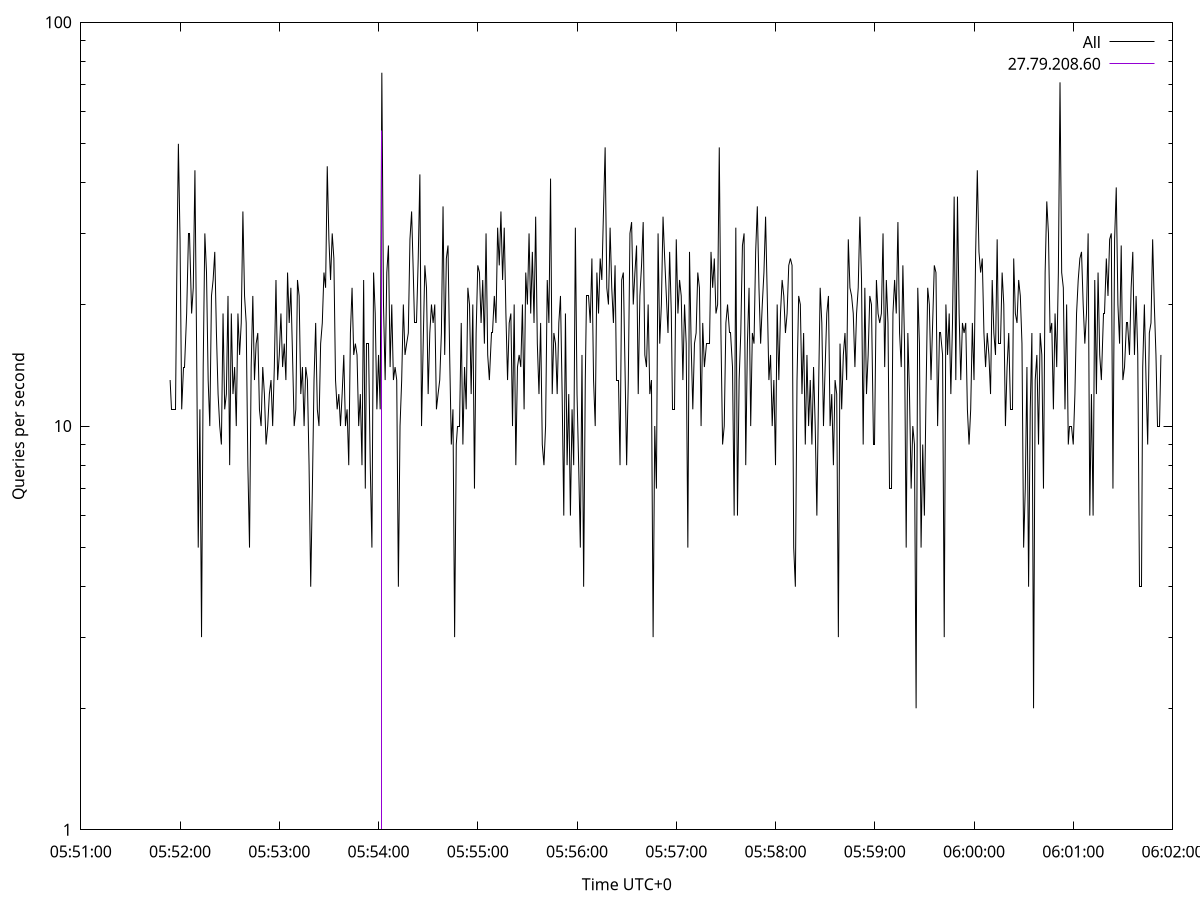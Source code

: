 set terminal pngcairo size 1024,768
set output 'Sun Jan  7 12:51:54 2024.png'
set ylabel 'Queries per second'
set xlabel 'Time UTC+0'
set xdata time
set timefmt "%s"
set log y
plot \
'-' using 1:2 linecolor 0 linetype 2 with lines title 'All', \
'-' using 1:2 linecolor 1 linetype 3 with impulses title "27.79.208.60"
1704606714 13
1704606715 11
1704606716 11
1704606717 11
1704606718 23
1704606719 50
1704606720 29
1704606721 11
1704606722 14
1704606723 14
1704606724 19
1704606725 30
1704606726 30
1704606727 19
1704606728 22
1704606729 43
1704606730 16
1704606731 5
1704606732 11
1704606733 3
1704606734 14
1704606735 30
1704606736 24
1704606737 13
1704606738 10
1704606739 21
1704606740 23
1704606741 27
1704606742 17
1704606743 12
1704606744 10
1704606745 9
1704606746 19
1704606747 11
1704606748 12
1704606749 21
1704606750 8
1704606751 19
1704606752 12
1704606753 14
1704606754 10
1704606755 19
1704606756 15
1704606757 18
1704606758 34
1704606759 21
1704606760 18
1704606761 8
1704606762 5
1704606763 14
1704606764 21
1704606765 13
1704606766 16
1704606767 17
1704606768 11
1704606769 10
1704606770 14
1704606771 12
1704606772 9
1704606773 10
1704606774 12
1704606775 13
1704606776 10
1704606777 14
1704606778 23
1704606779 13
1704606780 15
1704606781 19
1704606782 14
1704606783 16
1704606784 13
1704606785 24
1704606786 18
1704606787 22
1704606788 15
1704606789 10
1704606790 11
1704606791 23
1704606792 21
1704606793 12
1704606794 14
1704606795 10
1704606796 14
1704606797 13
1704606798 8
1704606799 4
1704606800 7
1704606801 13
1704606802 18
1704606803 11
1704606804 10
1704606805 16
1704606806 18
1704606807 24
1704606808 22
1704606809 44
1704606810 29
1704606811 23
1704606812 30
1704606813 26
1704606814 13
1704606815 11
1704606816 12
1704606817 10
1704606818 12
1704606819 15
1704606820 10
1704606821 11
1704606822 8
1704606823 17
1704606824 22
1704606825 15
1704606826 16
1704606827 15
1704606828 10
1704606829 12
1704606830 8
1704606831 23
1704606832 7
1704606833 16
1704606834 16
1704606835 8
1704606836 5
1704606837 24
1704606838 19
1704606839 11
1704606840 15
1704606841 11
1704606842 75
1704606843 20
1704606844 13
1704606845 24
1704606846 28
1704606847 14
1704606848 20
1704606849 13
1704606850 14
1704606851 13
1704606852 4
1704606853 10
1704606854 13
1704606855 20
1704606856 15
1704606857 16
1704606858 17
1704606859 29
1704606860 34
1704606861 24
1704606862 18
1704606863 18
1704606864 26
1704606865 42
1704606866 10
1704606867 16
1704606868 25
1704606869 22
1704606870 12
1704606871 17
1704606872 20
1704606873 18
1704606874 20
1704606875 11
1704606876 12
1704606877 13
1704606878 17
1704606879 35
1704606880 15
1704606881 26
1704606882 28
1704606883 15
1704606884 9
1704606885 11
1704606886 3
1704606887 9
1704606888 10
1704606889 10
1704606890 18
1704606891 9
1704606892 14
1704606893 11
1704606894 22
1704606895 20
1704606896 12
1704606897 20
1704606898 7
1704606899 17
1704606900 25
1704606901 24
1704606902 18
1704606903 23
1704606904 16
1704606905 30
1704606906 15
1704606907 13
1704606908 17
1704606909 17
1704606910 21
1704606911 18
1704606912 31
1704606913 25
1704606914 34
1704606915 23
1704606916 31
1704606917 19
1704606918 13
1704606919 18
1704606920 19
1704606921 10
1704606922 20
1704606923 8
1704606924 14
1704606925 15
1704606926 14
1704606927 20
1704606928 11
1704606929 24
1704606930 20
1704606931 30
1704606932 19
1704606933 27
1704606934 18
1704606935 33
1704606936 16
1704606937 12
1704606938 18
1704606939 9
1704606940 8
1704606941 10
1704606942 23
1704606943 18
1704606944 41
1704606945 12
1704606946 17
1704606947 16
1704606948 12
1704606949 18
1704606950 21
1704606951 12
1704606952 6
1704606953 19
1704606954 8
1704606955 12
1704606956 6
1704606957 11
1704606958 8
1704606959 31
1704606960 12
1704606961 8
1704606962 5
1704606963 15
1704606964 4
1704606965 13
1704606966 21
1704606967 21
1704606968 18
1704606969 26
1704606970 13
1704606971 10
1704606972 24
1704606973 19
1704606974 26
1704606975 23
1704606976 34
1704606977 49
1704606978 22
1704606979 20
1704606980 31
1704606981 22
1704606982 18
1704606983 25
1704606984 13
1704606985 13
1704606986 8
1704606987 23
1704606988 24
1704606989 14
1704606990 8
1704606991 13
1704606992 30
1704606993 32
1704606994 20
1704606995 24
1704606996 28
1704606997 12
1704606998 21
1704606999 25
1704607000 32
1704607001 15
1704607002 14
1704607003 20
1704607004 12
1704607005 13
1704607006 3
1704607007 10
1704607008 7
1704607009 30
1704607010 16
1704607011 20
1704607012 33
1704607013 26
1704607014 21
1704607015 17
1704607016 27
1704607017 19
1704607018 11
1704607019 11
1704607020 29
1704607021 19
1704607022 23
1704607023 21
1704607024 13
1704607025 20
1704607026 16
1704607027 5
1704607028 27
1704607029 16
1704607030 11
1704607031 16
1704607032 17
1704607033 24
1704607034 22
1704607035 10
1704607036 18
1704607037 14
1704607038 16
1704607039 16
1704607040 16
1704607041 27
1704607042 22
1704607043 26
1704607044 19
1704607045 20
1704607046 49
1704607047 17
1704607048 9
1704607049 10
1704607050 18
1704607051 20
1704607052 17
1704607053 17
1704607054 14
1704607055 6
1704607056 31
1704607057 6
1704607058 13
1704607059 17
1704607060 28
1704607061 30
1704607062 8
1704607063 16
1704607064 22
1704607065 10
1704607066 17
1704607067 16
1704607068 27
1704607069 35
1704607070 22
1704607071 16
1704607072 20
1704607073 24
1704607074 33
1704607075 21
1704607076 13
1704607077 15
1704607078 10
1704607079 13
1704607080 8
1704607081 20
1704607082 13
1704607083 19
1704607084 23
1704607085 21
1704607086 17
1704607087 19
1704607088 25
1704607089 26
1704607090 25
1704607091 5
1704607092 4
1704607093 13
1704607094 21
1704607095 20
1704607096 12
1704607097 17
1704607098 9
1704607099 15
1704607100 10
1704607101 13
1704607102 9
1704607103 14
1704607104 10
1704607105 6
1704607106 12
1704607107 22
1704607108 18
1704607109 10
1704607110 14
1704607111 19
1704607112 21
1704607113 10
1704607114 12
1704607115 8
1704607116 13
1704607117 12
1704607118 3
1704607119 16
1704607120 11
1704607121 15
1704607122 17
1704607123 13
1704607124 29
1704607125 22
1704607126 21
1704607127 19
1704607128 14
1704607129 19
1704607130 22
1704607131 33
1704607132 23
1704607133 9
1704607134 22
1704607135 12
1704607136 15
1704607137 21
1704607138 20
1704607139 9
1704607140 9
1704607141 23
1704607142 19
1704607143 18
1704607144 19
1704607145 30
1704607146 14
1704607147 23
1704607148 18
1704607149 7
1704607150 7
1704607151 19
1704607152 23
1704607153 19
1704607154 32
1704607155 17
1704607156 14
1704607157 25
1704607158 16
1704607159 5
1704607160 17
1704607161 12
1704607162 7
1704607163 10
1704607164 9
1704607165 2
1704607166 22
1704607167 16
1704607168 5
1704607169 9
1704607170 6
1704607171 12
1704607172 22
1704607173 20
1704607174 13
1704607175 18
1704607176 25
1704607177 24
1704607178 10
1704607179 17
1704607180 17
1704607181 15
1704607182 3
1704607183 20
1704607184 15
1704607185 19
1704607186 12
1704607187 18
1704607188 37
1704607189 13
1704607190 37
1704607191 19
1704607192 13
1704607193 18
1704607194 17
1704607195 18
1704607196 11
1704607197 9
1704607198 11
1704607199 18
1704607200 13
1704607201 27
1704607202 43
1704607203 27
1704607204 24
1704607205 26
1704607206 17
1704607207 14
1704607208 17
1704607209 15
1704607210 12
1704607211 23
1704607212 17
1704607213 15
1704607214 29
1704607215 16
1704607216 16
1704607217 24
1704607218 20
1704607219 10
1704607220 14
1704607221 17
1704607222 11
1704607223 11
1704607224 26
1704607225 19
1704607226 18
1704607227 23
1704607228 21
1704607229 16
1704607230 5
1704607231 7
1704607232 14
1704607233 4
1704607234 11
1704607235 17
1704607236 2
1704607237 13
1704607238 15
1704607239 9
1704607240 17
1704607241 15
1704607242 7
1704607243 24
1704607244 36
1704607245 30
1704607246 17
1704607247 18
1704607248 11
1704607249 19
1704607250 14
1704607251 24
1704607252 71
1704607253 24
1704607254 22
1704607255 11
1704607256 20
1704607257 9
1704607258 10
1704607259 10
1704607260 9
1704607261 12
1704607262 19
1704607263 23
1704607264 26
1704607265 27
1704607266 20
1704607267 16
1704607268 19
1704607269 30
1704607270 6
1704607271 12
1704607272 6
1704607273 23
1704607274 12
1704607275 24
1704607276 15
1704607277 13
1704607278 19
1704607279 19
1704607280 26
1704607281 21
1704607282 29
1704607283 30
1704607284 7
1704607285 29
1704607286 39
1704607287 20
1704607288 16
1704607289 28
1704607290 13
1704607291 14
1704607292 18
1704607293 18
1704607294 15
1704607295 22
1704607296 27
1704607297 15
1704607298 21
1704607299 15
1704607300 4
1704607301 4
1704607302 14
1704607303 20
1704607304 13
1704607305 9
1704607306 17
1704607307 18
1704607308 29
1704607309 20
1704607310 15
1704607311 10
1704607312 10
1704607313 15

e
1704606839 1
1704606842 54

e
